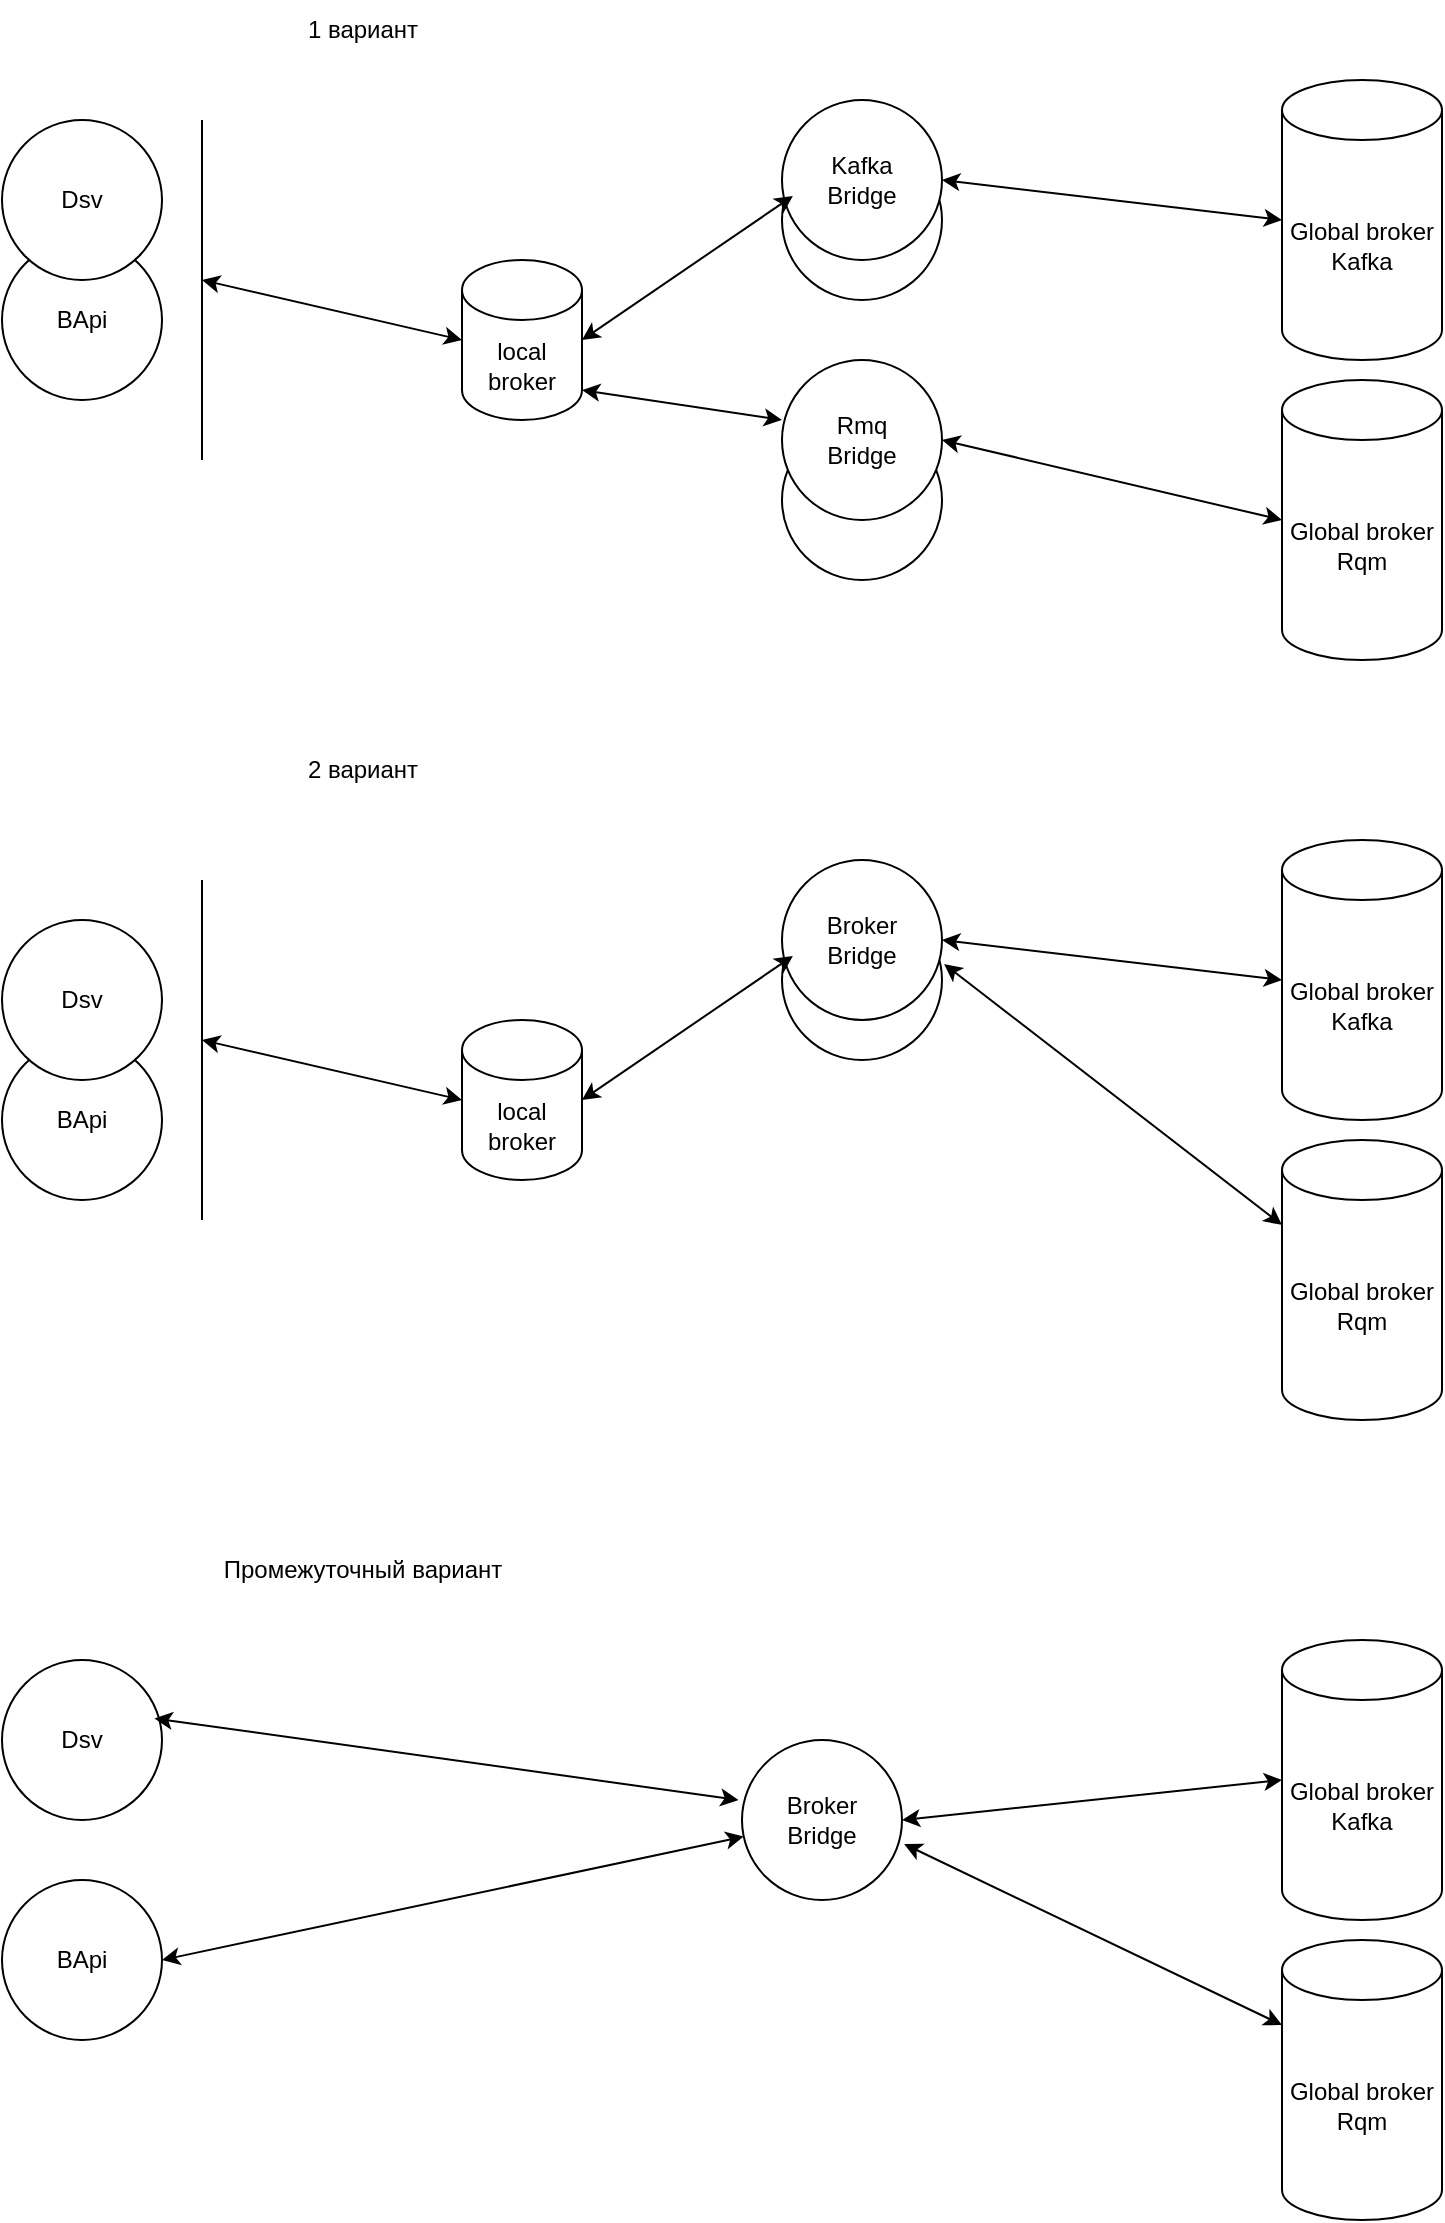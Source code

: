 <mxfile version="26.2.13">
  <diagram name="Страница — 1" id="ggK8-MipIs0l-nx0emWC">
    <mxGraphModel dx="990" dy="582" grid="1" gridSize="10" guides="1" tooltips="1" connect="1" arrows="1" fold="1" page="1" pageScale="1" pageWidth="827" pageHeight="1169" math="0" shadow="0">
      <root>
        <mxCell id="0" />
        <mxCell id="1" parent="0" />
        <mxCell id="1C8pl0P5ky_lyWL19Vse-14" value="BApi" style="ellipse;whiteSpace=wrap;html=1;aspect=fixed;" vertex="1" parent="1">
          <mxGeometry x="40" y="130" width="80" height="80" as="geometry" />
        </mxCell>
        <mxCell id="1C8pl0P5ky_lyWL19Vse-13" value="Dsv" style="ellipse;whiteSpace=wrap;html=1;aspect=fixed;" vertex="1" parent="1">
          <mxGeometry x="40" y="70" width="80" height="80" as="geometry" />
        </mxCell>
        <mxCell id="1C8pl0P5ky_lyWL19Vse-40" value="" style="ellipse;whiteSpace=wrap;html=1;aspect=fixed;" vertex="1" parent="1">
          <mxGeometry x="430" y="220" width="80" height="80" as="geometry" />
        </mxCell>
        <mxCell id="1C8pl0P5ky_lyWL19Vse-38" value="" style="ellipse;whiteSpace=wrap;html=1;aspect=fixed;" vertex="1" parent="1">
          <mxGeometry x="430" y="80" width="80" height="80" as="geometry" />
        </mxCell>
        <mxCell id="1C8pl0P5ky_lyWL19Vse-6" value="Global broker&lt;br&gt;Kafka" style="shape=cylinder3;whiteSpace=wrap;html=1;boundedLbl=1;backgroundOutline=1;size=15;" vertex="1" parent="1">
          <mxGeometry x="680" y="50" width="80" height="140" as="geometry" />
        </mxCell>
        <mxCell id="1C8pl0P5ky_lyWL19Vse-7" value="local&lt;br&gt;broker" style="shape=cylinder3;whiteSpace=wrap;html=1;boundedLbl=1;backgroundOutline=1;size=15;" vertex="1" parent="1">
          <mxGeometry x="270" y="140" width="60" height="80" as="geometry" />
        </mxCell>
        <mxCell id="1C8pl0P5ky_lyWL19Vse-8" value="Kafka&lt;br&gt;Bridge" style="ellipse;whiteSpace=wrap;html=1;aspect=fixed;" vertex="1" parent="1">
          <mxGeometry x="430" y="60" width="80" height="80" as="geometry" />
        </mxCell>
        <mxCell id="1C8pl0P5ky_lyWL19Vse-32" value="" style="endArrow=classic;startArrow=classic;html=1;rounded=0;entryX=0;entryY=0.5;entryDx=0;entryDy=0;entryPerimeter=0;" edge="1" parent="1" target="1C8pl0P5ky_lyWL19Vse-7">
          <mxGeometry width="50" height="50" relative="1" as="geometry">
            <mxPoint x="140" y="150" as="sourcePoint" />
            <mxPoint x="440" y="210" as="targetPoint" />
          </mxGeometry>
        </mxCell>
        <mxCell id="1C8pl0P5ky_lyWL19Vse-33" value="" style="endArrow=classic;startArrow=classic;html=1;rounded=0;exitX=1;exitY=0.5;exitDx=0;exitDy=0;exitPerimeter=0;entryX=0.068;entryY=0.6;entryDx=0;entryDy=0;entryPerimeter=0;" edge="1" parent="1" source="1C8pl0P5ky_lyWL19Vse-7" target="1C8pl0P5ky_lyWL19Vse-8">
          <mxGeometry width="50" height="50" relative="1" as="geometry">
            <mxPoint x="389" y="170" as="sourcePoint" />
            <mxPoint x="439" y="120" as="targetPoint" />
            <Array as="points" />
          </mxGeometry>
        </mxCell>
        <mxCell id="1C8pl0P5ky_lyWL19Vse-34" value="" style="endArrow=classic;startArrow=classic;html=1;rounded=0;entryX=0;entryY=0.5;entryDx=0;entryDy=0;entryPerimeter=0;exitX=1;exitY=0.5;exitDx=0;exitDy=0;" edge="1" parent="1" source="1C8pl0P5ky_lyWL19Vse-8" target="1C8pl0P5ky_lyWL19Vse-6">
          <mxGeometry width="50" height="50" relative="1" as="geometry">
            <mxPoint x="390" y="260" as="sourcePoint" />
            <mxPoint x="440" y="210" as="targetPoint" />
          </mxGeometry>
        </mxCell>
        <mxCell id="1C8pl0P5ky_lyWL19Vse-37" value="Global broker&lt;br&gt;Rqm" style="shape=cylinder3;whiteSpace=wrap;html=1;boundedLbl=1;backgroundOutline=1;size=15;" vertex="1" parent="1">
          <mxGeometry x="680" y="200" width="80" height="140" as="geometry" />
        </mxCell>
        <mxCell id="1C8pl0P5ky_lyWL19Vse-39" value="Rmq&lt;br&gt;Bridge" style="ellipse;whiteSpace=wrap;html=1;aspect=fixed;" vertex="1" parent="1">
          <mxGeometry x="430" y="190" width="80" height="80" as="geometry" />
        </mxCell>
        <mxCell id="1C8pl0P5ky_lyWL19Vse-41" value="" style="endArrow=classic;startArrow=classic;html=1;rounded=0;entryX=0;entryY=0.5;entryDx=0;entryDy=0;entryPerimeter=0;exitX=1;exitY=0.5;exitDx=0;exitDy=0;" edge="1" parent="1" source="1C8pl0P5ky_lyWL19Vse-39" target="1C8pl0P5ky_lyWL19Vse-37">
          <mxGeometry width="50" height="50" relative="1" as="geometry">
            <mxPoint x="390" y="260" as="sourcePoint" />
            <mxPoint x="440" y="210" as="targetPoint" />
          </mxGeometry>
        </mxCell>
        <mxCell id="1C8pl0P5ky_lyWL19Vse-42" value="" style="endArrow=classic;startArrow=classic;html=1;rounded=0;exitX=1;exitY=1;exitDx=0;exitDy=-15;exitPerimeter=0;entryX=0;entryY=0.375;entryDx=0;entryDy=0;entryPerimeter=0;" edge="1" parent="1" source="1C8pl0P5ky_lyWL19Vse-7" target="1C8pl0P5ky_lyWL19Vse-39">
          <mxGeometry width="50" height="50" relative="1" as="geometry">
            <mxPoint x="390" y="260" as="sourcePoint" />
            <mxPoint x="440" y="210" as="targetPoint" />
          </mxGeometry>
        </mxCell>
        <mxCell id="1C8pl0P5ky_lyWL19Vse-43" value="" style="endArrow=none;html=1;rounded=0;" edge="1" parent="1">
          <mxGeometry width="50" height="50" relative="1" as="geometry">
            <mxPoint x="140" y="240" as="sourcePoint" />
            <mxPoint x="140" y="70" as="targetPoint" />
          </mxGeometry>
        </mxCell>
        <mxCell id="1C8pl0P5ky_lyWL19Vse-44" value="BApi" style="ellipse;whiteSpace=wrap;html=1;aspect=fixed;" vertex="1" parent="1">
          <mxGeometry x="40" y="530" width="80" height="80" as="geometry" />
        </mxCell>
        <mxCell id="1C8pl0P5ky_lyWL19Vse-45" value="Dsv" style="ellipse;whiteSpace=wrap;html=1;aspect=fixed;" vertex="1" parent="1">
          <mxGeometry x="40" y="470" width="80" height="80" as="geometry" />
        </mxCell>
        <mxCell id="1C8pl0P5ky_lyWL19Vse-47" value="" style="ellipse;whiteSpace=wrap;html=1;aspect=fixed;" vertex="1" parent="1">
          <mxGeometry x="430" y="460" width="80" height="80" as="geometry" />
        </mxCell>
        <mxCell id="1C8pl0P5ky_lyWL19Vse-48" value="Global broker&lt;br&gt;Kafka" style="shape=cylinder3;whiteSpace=wrap;html=1;boundedLbl=1;backgroundOutline=1;size=15;" vertex="1" parent="1">
          <mxGeometry x="680" y="430" width="80" height="140" as="geometry" />
        </mxCell>
        <mxCell id="1C8pl0P5ky_lyWL19Vse-49" value="local&lt;br&gt;broker" style="shape=cylinder3;whiteSpace=wrap;html=1;boundedLbl=1;backgroundOutline=1;size=15;" vertex="1" parent="1">
          <mxGeometry x="270" y="520" width="60" height="80" as="geometry" />
        </mxCell>
        <mxCell id="1C8pl0P5ky_lyWL19Vse-50" value="Broker&lt;br&gt;Bridge" style="ellipse;whiteSpace=wrap;html=1;aspect=fixed;" vertex="1" parent="1">
          <mxGeometry x="430" y="440" width="80" height="80" as="geometry" />
        </mxCell>
        <mxCell id="1C8pl0P5ky_lyWL19Vse-52" value="" style="endArrow=classic;startArrow=classic;html=1;rounded=0;entryX=0;entryY=0.5;entryDx=0;entryDy=0;entryPerimeter=0;" edge="1" parent="1" target="1C8pl0P5ky_lyWL19Vse-49">
          <mxGeometry width="50" height="50" relative="1" as="geometry">
            <mxPoint x="140" y="530" as="sourcePoint" />
            <mxPoint x="440" y="590" as="targetPoint" />
          </mxGeometry>
        </mxCell>
        <mxCell id="1C8pl0P5ky_lyWL19Vse-53" value="" style="endArrow=classic;startArrow=classic;html=1;rounded=0;exitX=1;exitY=0.5;exitDx=0;exitDy=0;exitPerimeter=0;entryX=0.068;entryY=0.6;entryDx=0;entryDy=0;entryPerimeter=0;" edge="1" parent="1" source="1C8pl0P5ky_lyWL19Vse-49" target="1C8pl0P5ky_lyWL19Vse-50">
          <mxGeometry width="50" height="50" relative="1" as="geometry">
            <mxPoint x="389" y="550" as="sourcePoint" />
            <mxPoint x="439" y="500" as="targetPoint" />
            <Array as="points" />
          </mxGeometry>
        </mxCell>
        <mxCell id="1C8pl0P5ky_lyWL19Vse-54" value="" style="endArrow=classic;startArrow=classic;html=1;rounded=0;entryX=0;entryY=0.5;entryDx=0;entryDy=0;entryPerimeter=0;exitX=1;exitY=0.5;exitDx=0;exitDy=0;" edge="1" parent="1" source="1C8pl0P5ky_lyWL19Vse-50" target="1C8pl0P5ky_lyWL19Vse-48">
          <mxGeometry width="50" height="50" relative="1" as="geometry">
            <mxPoint x="390" y="640" as="sourcePoint" />
            <mxPoint x="440" y="590" as="targetPoint" />
          </mxGeometry>
        </mxCell>
        <mxCell id="1C8pl0P5ky_lyWL19Vse-55" value="Global broker&lt;br&gt;Rqm" style="shape=cylinder3;whiteSpace=wrap;html=1;boundedLbl=1;backgroundOutline=1;size=15;" vertex="1" parent="1">
          <mxGeometry x="680" y="580" width="80" height="140" as="geometry" />
        </mxCell>
        <mxCell id="1C8pl0P5ky_lyWL19Vse-59" value="" style="endArrow=none;html=1;rounded=0;" edge="1" parent="1">
          <mxGeometry width="50" height="50" relative="1" as="geometry">
            <mxPoint x="140" y="620" as="sourcePoint" />
            <mxPoint x="140" y="450" as="targetPoint" />
          </mxGeometry>
        </mxCell>
        <mxCell id="1C8pl0P5ky_lyWL19Vse-60" value="1 вариант" style="text;html=1;align=center;verticalAlign=middle;resizable=0;points=[];autosize=1;strokeColor=none;fillColor=none;" vertex="1" parent="1">
          <mxGeometry x="180" y="10" width="80" height="30" as="geometry" />
        </mxCell>
        <mxCell id="1C8pl0P5ky_lyWL19Vse-61" value="2 вариант" style="text;html=1;align=center;verticalAlign=middle;resizable=0;points=[];autosize=1;strokeColor=none;fillColor=none;" vertex="1" parent="1">
          <mxGeometry x="180" y="380" width="80" height="30" as="geometry" />
        </mxCell>
        <mxCell id="1C8pl0P5ky_lyWL19Vse-62" value="" style="endArrow=classic;startArrow=classic;html=1;rounded=0;entryX=0;entryY=0;entryDx=0;entryDy=42.5;entryPerimeter=0;exitX=1.013;exitY=0.65;exitDx=0;exitDy=0;exitPerimeter=0;" edge="1" parent="1" source="1C8pl0P5ky_lyWL19Vse-50" target="1C8pl0P5ky_lyWL19Vse-55">
          <mxGeometry width="50" height="50" relative="1" as="geometry">
            <mxPoint x="470" y="580" as="sourcePoint" />
            <mxPoint x="640" y="600" as="targetPoint" />
          </mxGeometry>
        </mxCell>
        <mxCell id="1C8pl0P5ky_lyWL19Vse-63" value="BApi" style="ellipse;whiteSpace=wrap;html=1;aspect=fixed;" vertex="1" parent="1">
          <mxGeometry x="40" y="950" width="80" height="80" as="geometry" />
        </mxCell>
        <mxCell id="1C8pl0P5ky_lyWL19Vse-64" value="Dsv" style="ellipse;whiteSpace=wrap;html=1;aspect=fixed;" vertex="1" parent="1">
          <mxGeometry x="40" y="840" width="80" height="80" as="geometry" />
        </mxCell>
        <mxCell id="1C8pl0P5ky_lyWL19Vse-66" value="Global broker&lt;br&gt;Kafka" style="shape=cylinder3;whiteSpace=wrap;html=1;boundedLbl=1;backgroundOutline=1;size=15;" vertex="1" parent="1">
          <mxGeometry x="680" y="830" width="80" height="140" as="geometry" />
        </mxCell>
        <mxCell id="1C8pl0P5ky_lyWL19Vse-68" value="Broker&lt;br&gt;Bridge" style="ellipse;whiteSpace=wrap;html=1;aspect=fixed;" vertex="1" parent="1">
          <mxGeometry x="410" y="880" width="80" height="80" as="geometry" />
        </mxCell>
        <mxCell id="1C8pl0P5ky_lyWL19Vse-70" value="" style="endArrow=classic;startArrow=classic;html=1;rounded=0;entryX=-0.022;entryY=0.375;entryDx=0;entryDy=0;entryPerimeter=0;exitX=0.953;exitY=0.365;exitDx=0;exitDy=0;exitPerimeter=0;" edge="1" parent="1" target="1C8pl0P5ky_lyWL19Vse-68" source="1C8pl0P5ky_lyWL19Vse-64">
          <mxGeometry width="50" height="50" relative="1" as="geometry">
            <mxPoint x="140" y="930" as="sourcePoint" />
            <mxPoint x="270" y="960" as="targetPoint" />
          </mxGeometry>
        </mxCell>
        <mxCell id="1C8pl0P5ky_lyWL19Vse-72" value="" style="endArrow=classic;startArrow=classic;html=1;rounded=0;entryX=0;entryY=0.5;entryDx=0;entryDy=0;entryPerimeter=0;exitX=1;exitY=0.5;exitDx=0;exitDy=0;" edge="1" parent="1" source="1C8pl0P5ky_lyWL19Vse-68" target="1C8pl0P5ky_lyWL19Vse-66">
          <mxGeometry width="50" height="50" relative="1" as="geometry">
            <mxPoint x="390" y="1040" as="sourcePoint" />
            <mxPoint x="440" y="990" as="targetPoint" />
          </mxGeometry>
        </mxCell>
        <mxCell id="1C8pl0P5ky_lyWL19Vse-73" value="Global broker&lt;br&gt;Rqm" style="shape=cylinder3;whiteSpace=wrap;html=1;boundedLbl=1;backgroundOutline=1;size=15;" vertex="1" parent="1">
          <mxGeometry x="680" y="980" width="80" height="140" as="geometry" />
        </mxCell>
        <mxCell id="1C8pl0P5ky_lyWL19Vse-75" value="Промежуточный вариант" style="text;html=1;align=center;verticalAlign=middle;resizable=0;points=[];autosize=1;strokeColor=none;fillColor=none;" vertex="1" parent="1">
          <mxGeometry x="140" y="780" width="160" height="30" as="geometry" />
        </mxCell>
        <mxCell id="1C8pl0P5ky_lyWL19Vse-76" value="" style="endArrow=classic;startArrow=classic;html=1;rounded=0;entryX=0;entryY=0;entryDx=0;entryDy=42.5;entryPerimeter=0;exitX=1.013;exitY=0.65;exitDx=0;exitDy=0;exitPerimeter=0;" edge="1" parent="1" source="1C8pl0P5ky_lyWL19Vse-68" target="1C8pl0P5ky_lyWL19Vse-73">
          <mxGeometry width="50" height="50" relative="1" as="geometry">
            <mxPoint x="470" y="980" as="sourcePoint" />
            <mxPoint x="640" y="1000" as="targetPoint" />
          </mxGeometry>
        </mxCell>
        <mxCell id="1C8pl0P5ky_lyWL19Vse-77" value="" style="endArrow=classic;startArrow=classic;html=1;rounded=0;exitX=1;exitY=0.5;exitDx=0;exitDy=0;" edge="1" parent="1" source="1C8pl0P5ky_lyWL19Vse-63" target="1C8pl0P5ky_lyWL19Vse-68">
          <mxGeometry width="50" height="50" relative="1" as="geometry">
            <mxPoint x="380" y="890" as="sourcePoint" />
            <mxPoint x="430" y="840" as="targetPoint" />
          </mxGeometry>
        </mxCell>
      </root>
    </mxGraphModel>
  </diagram>
</mxfile>

